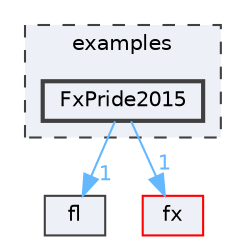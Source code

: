 digraph "/home/runner/work/FastLED/FastLED/examples/FxPride2015"
{
 // INTERACTIVE_SVG=YES
 // LATEX_PDF_SIZE
  bgcolor="transparent";
  edge [fontname=Helvetica,fontsize=10,labelfontname=Helvetica,labelfontsize=10];
  node [fontname=Helvetica,fontsize=10,shape=box,height=0.2,width=0.4];
  compound=true
  subgraph clusterdir_d28a4824dc47e487b107a5db32ef43c4 {
    graph [ bgcolor="#edf0f7", pencolor="grey25", label="examples", fontname=Helvetica,fontsize=10 style="filled,dashed", URL="dir_d28a4824dc47e487b107a5db32ef43c4.html",tooltip=""]
  dir_c1749348c16af65626506a3774caa5ea [label="FxPride2015", fillcolor="#edf0f7", color="grey25", style="filled,bold", URL="dir_c1749348c16af65626506a3774caa5ea.html",tooltip=""];
  }
  dir_4d1829fa9bd13d7db71e765b2707b248 [label="fl", fillcolor="#edf0f7", color="grey25", style="filled", URL="dir_4d1829fa9bd13d7db71e765b2707b248.html",tooltip=""];
  dir_acbb946b833f21b16ec30aa21c4c3a72 [label="fx", fillcolor="#edf0f7", color="red", style="filled", URL="dir_acbb946b833f21b16ec30aa21c4c3a72.html",tooltip=""];
  dir_c1749348c16af65626506a3774caa5ea->dir_4d1829fa9bd13d7db71e765b2707b248 [headlabel="1", labeldistance=1.5 headhref="dir_000053_000042.html" href="dir_000053_000042.html" color="steelblue1" fontcolor="steelblue1"];
  dir_c1749348c16af65626506a3774caa5ea->dir_acbb946b833f21b16ec30aa21c4c3a72 [headlabel="1", labeldistance=1.5 headhref="dir_000053_000044.html" href="dir_000053_000044.html" color="steelblue1" fontcolor="steelblue1"];
}
